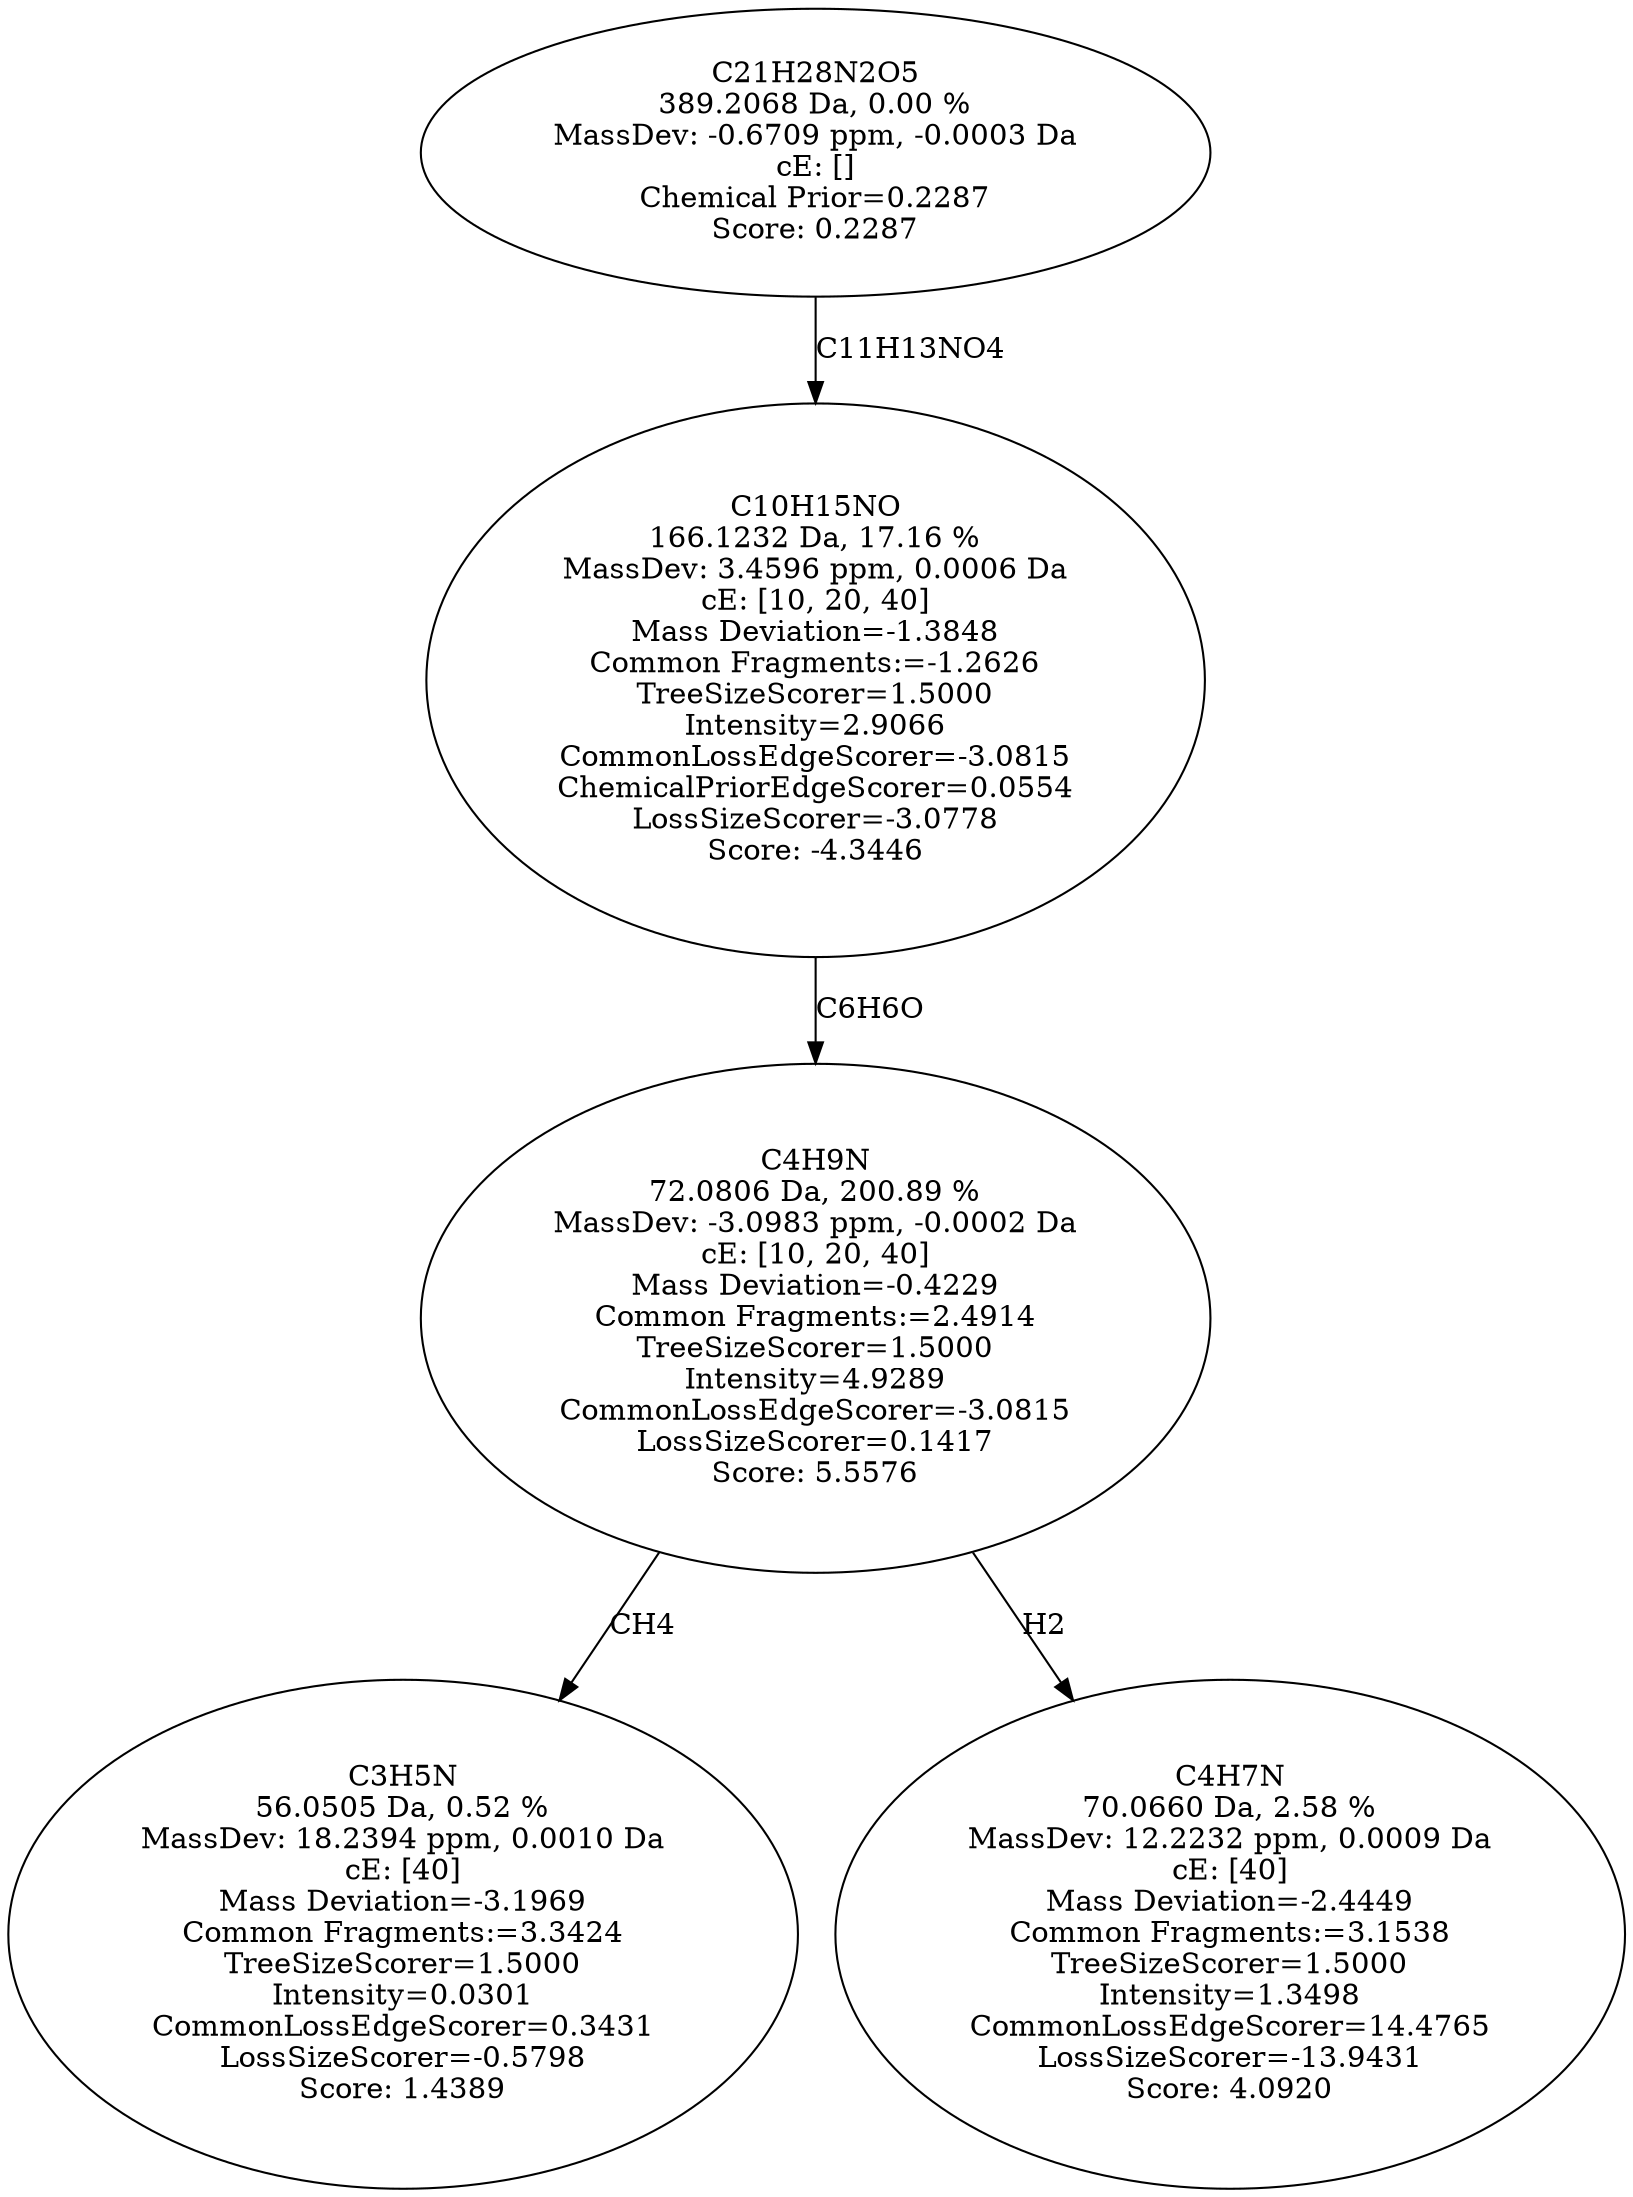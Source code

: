 strict digraph {
v1 [label="C3H5N\n56.0505 Da, 0.52 %\nMassDev: 18.2394 ppm, 0.0010 Da\ncE: [40]\nMass Deviation=-3.1969\nCommon Fragments:=3.3424\nTreeSizeScorer=1.5000\nIntensity=0.0301\nCommonLossEdgeScorer=0.3431\nLossSizeScorer=-0.5798\nScore: 1.4389"];
v2 [label="C4H7N\n70.0660 Da, 2.58 %\nMassDev: 12.2232 ppm, 0.0009 Da\ncE: [40]\nMass Deviation=-2.4449\nCommon Fragments:=3.1538\nTreeSizeScorer=1.5000\nIntensity=1.3498\nCommonLossEdgeScorer=14.4765\nLossSizeScorer=-13.9431\nScore: 4.0920"];
v3 [label="C4H9N\n72.0806 Da, 200.89 %\nMassDev: -3.0983 ppm, -0.0002 Da\ncE: [10, 20, 40]\nMass Deviation=-0.4229\nCommon Fragments:=2.4914\nTreeSizeScorer=1.5000\nIntensity=4.9289\nCommonLossEdgeScorer=-3.0815\nLossSizeScorer=0.1417\nScore: 5.5576"];
v4 [label="C10H15NO\n166.1232 Da, 17.16 %\nMassDev: 3.4596 ppm, 0.0006 Da\ncE: [10, 20, 40]\nMass Deviation=-1.3848\nCommon Fragments:=-1.2626\nTreeSizeScorer=1.5000\nIntensity=2.9066\nCommonLossEdgeScorer=-3.0815\nChemicalPriorEdgeScorer=0.0554\nLossSizeScorer=-3.0778\nScore: -4.3446"];
v5 [label="C21H28N2O5\n389.2068 Da, 0.00 %\nMassDev: -0.6709 ppm, -0.0003 Da\ncE: []\nChemical Prior=0.2287\nScore: 0.2287"];
v3 -> v1 [label="CH4"];
v3 -> v2 [label="H2"];
v4 -> v3 [label="C6H6O"];
v5 -> v4 [label="C11H13NO4"];
}